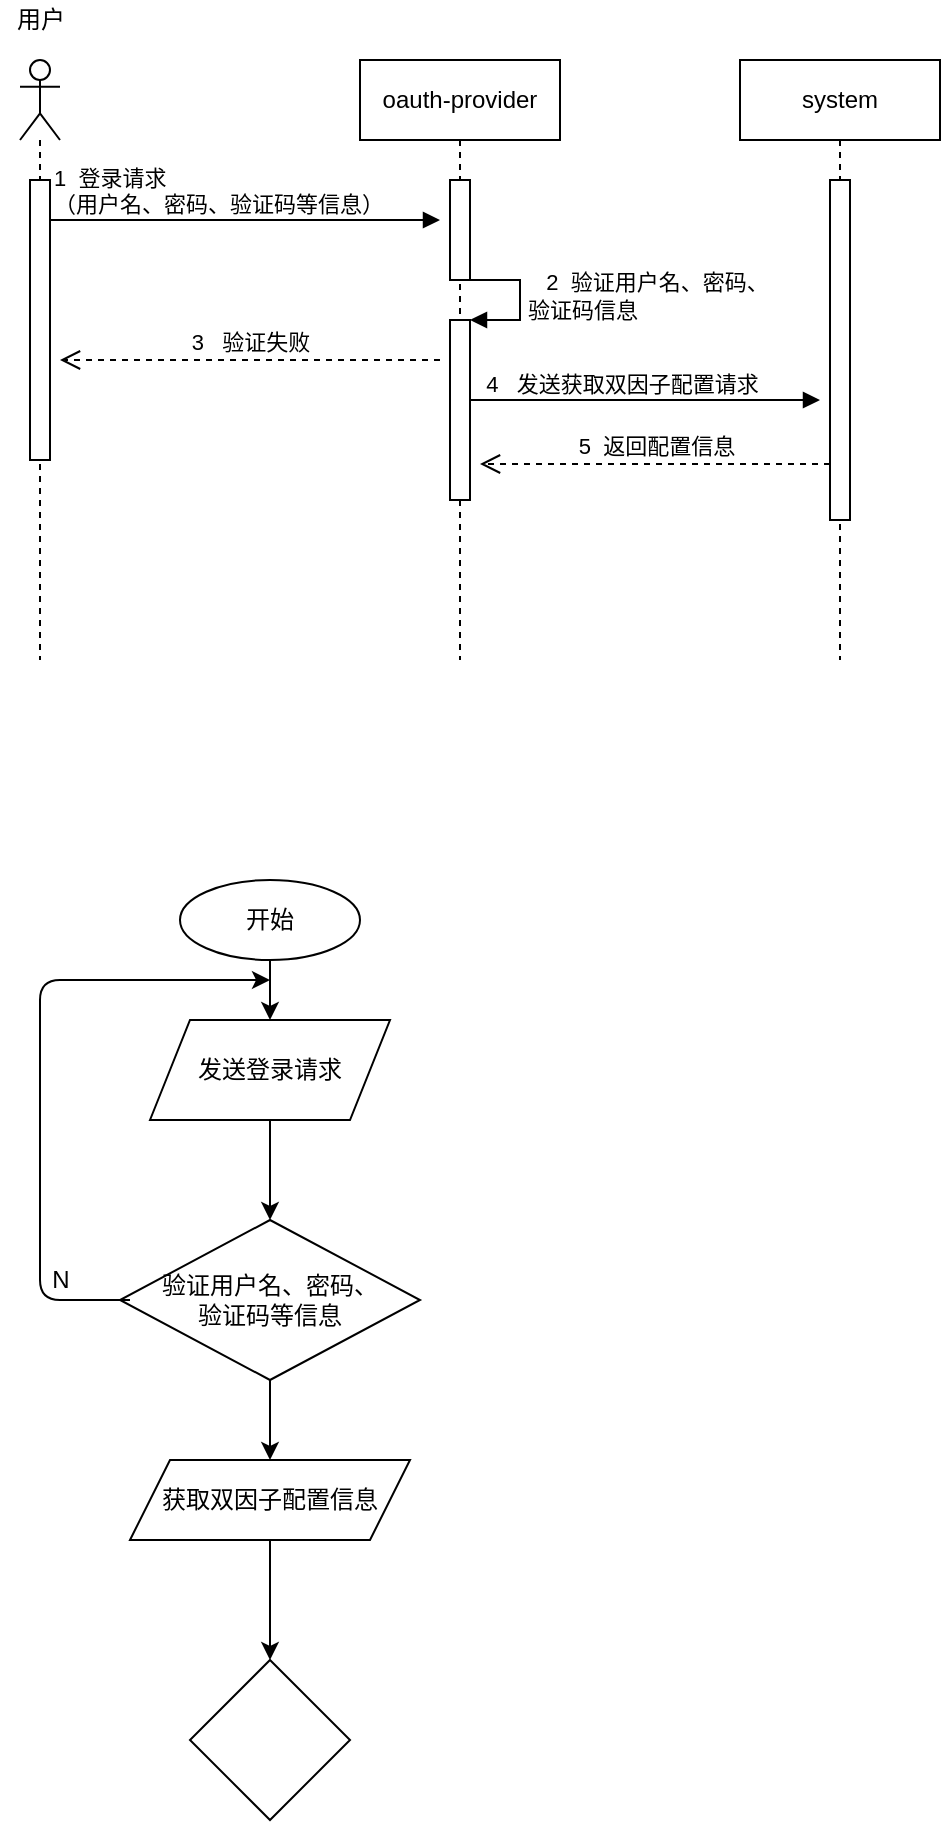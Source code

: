 <mxfile version="14.7.6" type="github">
  <diagram id="gxX4angruf3AOyrAFuu7" name="Page-1">
    <mxGraphModel dx="942" dy="583" grid="1" gridSize="10" guides="1" tooltips="1" connect="1" arrows="1" fold="1" page="1" pageScale="1" pageWidth="827" pageHeight="1169" math="0" shadow="0">
      <root>
        <mxCell id="0" />
        <mxCell id="1" parent="0" />
        <mxCell id="2OLkUS8ywqqW9sf56QYj-6" value="" style="shape=umlLifeline;participant=umlActor;perimeter=lifelinePerimeter;whiteSpace=wrap;html=1;container=1;collapsible=0;recursiveResize=0;verticalAlign=top;spacingTop=36;outlineConnect=0;" vertex="1" parent="1">
          <mxGeometry x="90" y="70" width="20" height="300" as="geometry" />
        </mxCell>
        <mxCell id="2OLkUS8ywqqW9sf56QYj-7" value="用户" style="text;html=1;align=center;verticalAlign=middle;resizable=0;points=[];autosize=1;strokeColor=none;" vertex="1" parent="1">
          <mxGeometry x="80" y="40" width="40" height="20" as="geometry" />
        </mxCell>
        <mxCell id="2OLkUS8ywqqW9sf56QYj-8" value="" style="html=1;points=[];perimeter=orthogonalPerimeter;" vertex="1" parent="1">
          <mxGeometry x="95" y="130" width="10" height="140" as="geometry" />
        </mxCell>
        <mxCell id="2OLkUS8ywqqW9sf56QYj-10" value="oauth-provider" style="shape=umlLifeline;perimeter=lifelinePerimeter;whiteSpace=wrap;html=1;container=1;collapsible=0;recursiveResize=0;outlineConnect=0;" vertex="1" parent="1">
          <mxGeometry x="260" y="70" width="100" height="300" as="geometry" />
        </mxCell>
        <mxCell id="2OLkUS8ywqqW9sf56QYj-15" value="" style="html=1;points=[];perimeter=orthogonalPerimeter;" vertex="1" parent="2OLkUS8ywqqW9sf56QYj-10">
          <mxGeometry x="45" y="130" width="10" height="90" as="geometry" />
        </mxCell>
        <mxCell id="2OLkUS8ywqqW9sf56QYj-16" value="&amp;nbsp; &amp;nbsp;2&amp;nbsp; 验证用户名、密码、&lt;br&gt;验证码信息" style="edgeStyle=orthogonalEdgeStyle;html=1;align=left;spacingLeft=2;endArrow=block;rounded=0;entryX=1;entryY=0;" edge="1" target="2OLkUS8ywqqW9sf56QYj-15" parent="2OLkUS8ywqqW9sf56QYj-10">
          <mxGeometry relative="1" as="geometry">
            <mxPoint x="50" y="110" as="sourcePoint" />
            <Array as="points">
              <mxPoint x="80" y="110" />
            </Array>
          </mxGeometry>
        </mxCell>
        <mxCell id="2OLkUS8ywqqW9sf56QYj-11" value="" style="html=1;points=[];perimeter=orthogonalPerimeter;" vertex="1" parent="1">
          <mxGeometry x="305" y="130" width="10" height="50" as="geometry" />
        </mxCell>
        <mxCell id="2OLkUS8ywqqW9sf56QYj-13" value="" style="endArrow=block;endFill=1;html=1;edgeStyle=orthogonalEdgeStyle;align=left;verticalAlign=top;" edge="1" parent="1">
          <mxGeometry x="-1" relative="1" as="geometry">
            <mxPoint x="105" y="150" as="sourcePoint" />
            <mxPoint x="300" y="150" as="targetPoint" />
          </mxGeometry>
        </mxCell>
        <mxCell id="2OLkUS8ywqqW9sf56QYj-14" value="1&amp;nbsp; 登录请求&lt;br&gt;（用户名、密码、验证码等信息）" style="edgeLabel;resizable=0;html=1;align=left;verticalAlign=bottom;" connectable="0" vertex="1" parent="2OLkUS8ywqqW9sf56QYj-13">
          <mxGeometry x="-1" relative="1" as="geometry" />
        </mxCell>
        <mxCell id="2OLkUS8ywqqW9sf56QYj-17" value="3&amp;nbsp; &amp;nbsp;验证失败" style="html=1;verticalAlign=bottom;endArrow=open;dashed=1;endSize=8;" edge="1" parent="1">
          <mxGeometry relative="1" as="geometry">
            <mxPoint x="300" y="220" as="sourcePoint" />
            <mxPoint x="110" y="220" as="targetPoint" />
          </mxGeometry>
        </mxCell>
        <mxCell id="2OLkUS8ywqqW9sf56QYj-18" value="system" style="shape=umlLifeline;perimeter=lifelinePerimeter;whiteSpace=wrap;html=1;container=1;collapsible=0;recursiveResize=0;outlineConnect=0;" vertex="1" parent="1">
          <mxGeometry x="450" y="70" width="100" height="300" as="geometry" />
        </mxCell>
        <mxCell id="2OLkUS8ywqqW9sf56QYj-19" value="" style="html=1;points=[];perimeter=orthogonalPerimeter;" vertex="1" parent="1">
          <mxGeometry x="495" y="130" width="10" height="170" as="geometry" />
        </mxCell>
        <mxCell id="2OLkUS8ywqqW9sf56QYj-20" value="" style="endArrow=block;endFill=1;html=1;edgeStyle=orthogonalEdgeStyle;align=left;verticalAlign=top;" edge="1" parent="1">
          <mxGeometry x="-0.371" y="-60" relative="1" as="geometry">
            <mxPoint x="315" y="240" as="sourcePoint" />
            <mxPoint x="490" y="240" as="targetPoint" />
            <mxPoint as="offset" />
          </mxGeometry>
        </mxCell>
        <mxCell id="2OLkUS8ywqqW9sf56QYj-21" value="&amp;nbsp; 4&amp;nbsp; &amp;nbsp;发送获取双因子配置请求" style="edgeLabel;resizable=0;html=1;align=left;verticalAlign=bottom;" connectable="0" vertex="1" parent="2OLkUS8ywqqW9sf56QYj-20">
          <mxGeometry x="-1" relative="1" as="geometry" />
        </mxCell>
        <mxCell id="2OLkUS8ywqqW9sf56QYj-32" value="" style="edgeStyle=orthogonalEdgeStyle;rounded=0;orthogonalLoop=1;jettySize=auto;html=1;" edge="1" parent="1" source="2OLkUS8ywqqW9sf56QYj-22" target="2OLkUS8ywqqW9sf56QYj-31">
          <mxGeometry relative="1" as="geometry" />
        </mxCell>
        <mxCell id="2OLkUS8ywqqW9sf56QYj-22" value="开始" style="ellipse;whiteSpace=wrap;html=1;" vertex="1" parent="1">
          <mxGeometry x="170" y="480" width="90" height="40" as="geometry" />
        </mxCell>
        <mxCell id="2OLkUS8ywqqW9sf56QYj-27" value="5&amp;nbsp; 返回配置信息" style="html=1;verticalAlign=bottom;endArrow=open;dashed=1;endSize=8;" edge="1" parent="1">
          <mxGeometry relative="1" as="geometry">
            <mxPoint x="495" y="272" as="sourcePoint" />
            <mxPoint x="320" y="272" as="targetPoint" />
          </mxGeometry>
        </mxCell>
        <mxCell id="2OLkUS8ywqqW9sf56QYj-36" value="" style="edgeStyle=orthogonalEdgeStyle;rounded=0;orthogonalLoop=1;jettySize=auto;html=1;" edge="1" parent="1" source="2OLkUS8ywqqW9sf56QYj-31" target="2OLkUS8ywqqW9sf56QYj-35">
          <mxGeometry relative="1" as="geometry" />
        </mxCell>
        <mxCell id="2OLkUS8ywqqW9sf56QYj-31" value="发送登录请求" style="shape=parallelogram;perimeter=parallelogramPerimeter;whiteSpace=wrap;html=1;fixedSize=1;" vertex="1" parent="1">
          <mxGeometry x="155" y="550" width="120" height="50" as="geometry" />
        </mxCell>
        <mxCell id="2OLkUS8ywqqW9sf56QYj-42" value="" style="edgeStyle=orthogonalEdgeStyle;rounded=0;orthogonalLoop=1;jettySize=auto;html=1;" edge="1" parent="1" source="2OLkUS8ywqqW9sf56QYj-35" target="2OLkUS8ywqqW9sf56QYj-41">
          <mxGeometry relative="1" as="geometry" />
        </mxCell>
        <mxCell id="2OLkUS8ywqqW9sf56QYj-35" value="验证用户名、密码、&lt;br&gt;验证码等信息" style="rhombus;whiteSpace=wrap;html=1;" vertex="1" parent="1">
          <mxGeometry x="140" y="650" width="150" height="80" as="geometry" />
        </mxCell>
        <mxCell id="2OLkUS8ywqqW9sf56QYj-37" value="" style="endArrow=classic;html=1;" edge="1" parent="1">
          <mxGeometry width="50" height="50" relative="1" as="geometry">
            <mxPoint x="145" y="690" as="sourcePoint" />
            <mxPoint x="215" y="530" as="targetPoint" />
            <Array as="points">
              <mxPoint x="100" y="690" />
              <mxPoint x="100" y="620" />
              <mxPoint x="100" y="530" />
            </Array>
          </mxGeometry>
        </mxCell>
        <mxCell id="2OLkUS8ywqqW9sf56QYj-38" value="N" style="text;html=1;align=center;verticalAlign=middle;resizable=0;points=[];autosize=1;strokeColor=none;" vertex="1" parent="1">
          <mxGeometry x="100" y="670" width="20" height="20" as="geometry" />
        </mxCell>
        <mxCell id="2OLkUS8ywqqW9sf56QYj-44" value="" style="edgeStyle=orthogonalEdgeStyle;rounded=0;orthogonalLoop=1;jettySize=auto;html=1;" edge="1" parent="1" source="2OLkUS8ywqqW9sf56QYj-41" target="2OLkUS8ywqqW9sf56QYj-43">
          <mxGeometry relative="1" as="geometry" />
        </mxCell>
        <mxCell id="2OLkUS8ywqqW9sf56QYj-41" value="获取双因子配置信息" style="shape=parallelogram;perimeter=parallelogramPerimeter;whiteSpace=wrap;html=1;fixedSize=1;" vertex="1" parent="1">
          <mxGeometry x="145" y="770" width="140" height="40" as="geometry" />
        </mxCell>
        <mxCell id="2OLkUS8ywqqW9sf56QYj-43" value="" style="rhombus;whiteSpace=wrap;html=1;" vertex="1" parent="1">
          <mxGeometry x="175" y="870" width="80" height="80" as="geometry" />
        </mxCell>
      </root>
    </mxGraphModel>
  </diagram>
</mxfile>

